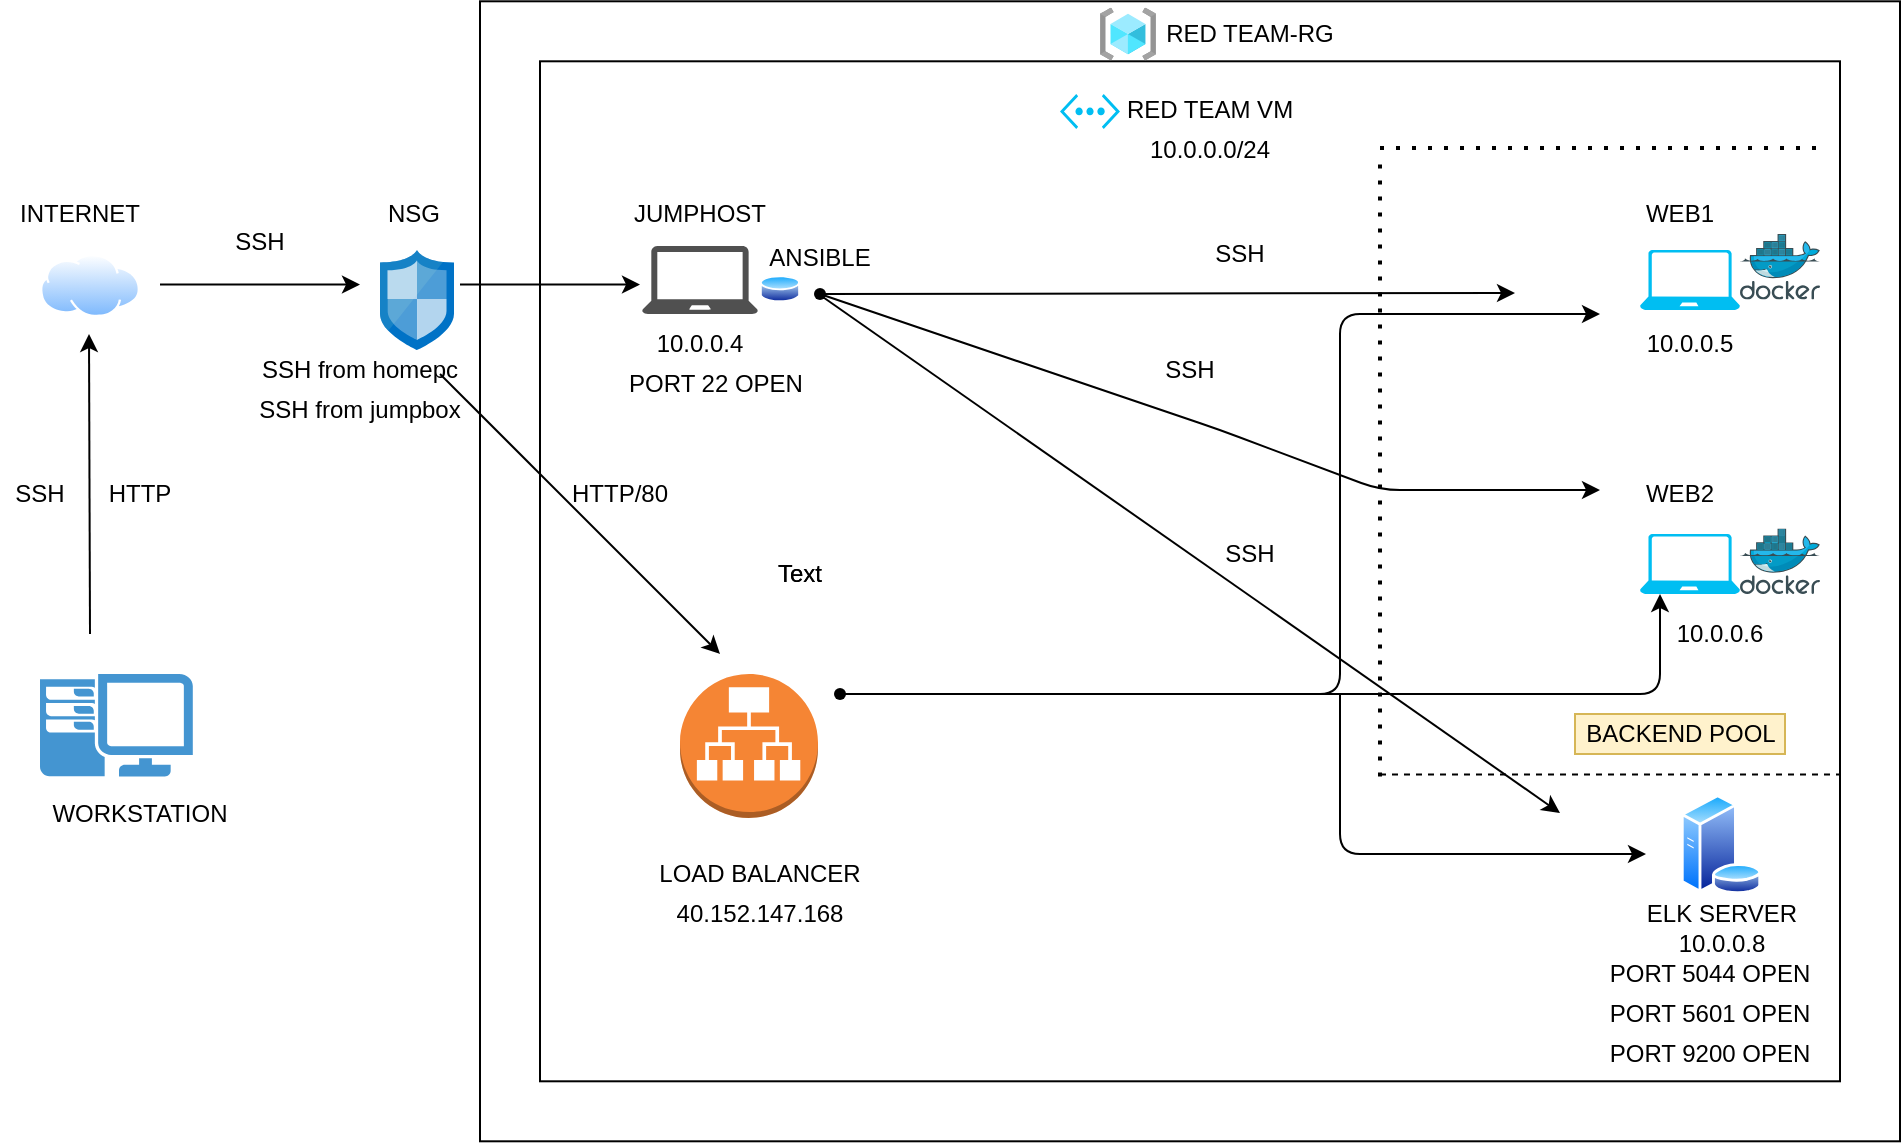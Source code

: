 <mxfile version="15.3.2" type="device"><diagram id="KJXPTwqTnuTjFArGJtvq" name="Page-1"><mxGraphModel dx="1038" dy="536" grid="1" gridSize="10" guides="1" tooltips="1" connect="1" arrows="1" fold="1" page="1" pageScale="1" pageWidth="1100" pageHeight="1700" math="0" shadow="0"><root><mxCell id="0"/><mxCell id="1" parent="0"/><mxCell id="HZllIOvwFARND137RKM7-1" value="" style="rounded=0;whiteSpace=wrap;html=1;" parent="1" vertex="1"><mxGeometry x="340" y="63.65" width="710" height="570" as="geometry"/></mxCell><mxCell id="HZllIOvwFARND137RKM7-2" value="" style="rounded=0;whiteSpace=wrap;html=1;" parent="1" vertex="1"><mxGeometry x="370" y="93.65" width="650" height="510" as="geometry"/></mxCell><mxCell id="HZllIOvwFARND137RKM7-4" value="RED TEAM-RG" style="text;html=1;strokeColor=none;fillColor=none;align=center;verticalAlign=middle;whiteSpace=wrap;rounded=0;" parent="1" vertex="1"><mxGeometry x="680" y="70" width="90" height="20" as="geometry"/></mxCell><mxCell id="HZllIOvwFARND137RKM7-5" value="" style="aspect=fixed;html=1;points=[];align=center;image;fontSize=12;image=img/lib/azure2/general/Resource_Groups.svg;" parent="1" vertex="1"><mxGeometry x="650" y="66.83" width="28" height="26.35" as="geometry"/></mxCell><mxCell id="HZllIOvwFARND137RKM7-6" value="" style="pointerEvents=1;shadow=0;dashed=0;html=1;strokeColor=none;fillColor=#4495D1;labelPosition=center;verticalLabelPosition=bottom;verticalAlign=top;align=center;outlineConnect=0;shape=mxgraph.veeam.2d.workstation;" parent="1" vertex="1"><mxGeometry x="120" y="400" width="76.4" height="51.2" as="geometry"/></mxCell><mxCell id="HZllIOvwFARND137RKM7-7" value="" style="aspect=fixed;perimeter=ellipsePerimeter;html=1;align=center;shadow=0;dashed=0;spacingTop=3;image;image=img/lib/active_directory/internet_cloud.svg;" parent="1" vertex="1"><mxGeometry x="120" y="190" width="50" height="31.5" as="geometry"/></mxCell><mxCell id="HZllIOvwFARND137RKM7-8" value="" style="sketch=0;aspect=fixed;html=1;points=[];align=center;image;fontSize=12;image=img/lib/mscae/Network_Security_Groups_Classic.svg;" parent="1" vertex="1"><mxGeometry x="290" y="188" width="37" height="50" as="geometry"/></mxCell><mxCell id="HZllIOvwFARND137RKM7-9" value="" style="sketch=0;pointerEvents=1;shadow=0;dashed=0;html=1;strokeColor=none;fillColor=#505050;labelPosition=center;verticalLabelPosition=bottom;verticalAlign=top;outlineConnect=0;align=center;shape=mxgraph.office.devices.laptop;" parent="1" vertex="1"><mxGeometry x="421" y="186" width="58" height="34" as="geometry"/></mxCell><mxCell id="HZllIOvwFARND137RKM7-10" value="" style="outlineConnect=0;dashed=0;verticalLabelPosition=bottom;verticalAlign=top;align=center;html=1;shape=mxgraph.aws3.application_load_balancer;fillColor=#F58534;gradientColor=none;" parent="1" vertex="1"><mxGeometry x="440" y="400" width="69" height="72" as="geometry"/></mxCell><mxCell id="HZllIOvwFARND137RKM7-11" value="" style="endArrow=classic;html=1;" parent="1" edge="1"><mxGeometry width="50" height="50" relative="1" as="geometry"><mxPoint x="180" y="205.25" as="sourcePoint"/><mxPoint x="280" y="205.25" as="targetPoint"/></mxGeometry></mxCell><mxCell id="HZllIOvwFARND137RKM7-12" value="" style="endArrow=classic;html=1;" parent="1" edge="1"><mxGeometry width="50" height="50" relative="1" as="geometry"><mxPoint x="145" y="380" as="sourcePoint"/><mxPoint x="144.5" y="230" as="targetPoint"/></mxGeometry></mxCell><mxCell id="HZllIOvwFARND137RKM7-13" value="" style="verticalLabelPosition=bottom;html=1;verticalAlign=top;align=center;strokeColor=none;fillColor=#00BEF2;shape=mxgraph.azure.virtual_network;pointerEvents=1;" parent="1" vertex="1"><mxGeometry x="630" y="110" width="30" height="17.5" as="geometry"/></mxCell><mxCell id="HZllIOvwFARND137RKM7-14" value="RED TEAM VM" style="text;html=1;strokeColor=none;fillColor=none;align=center;verticalAlign=middle;whiteSpace=wrap;rounded=0;" parent="1" vertex="1"><mxGeometry x="650" y="107.5" width="110" height="20" as="geometry"/></mxCell><mxCell id="HZllIOvwFARND137RKM7-17" value="" style="verticalLabelPosition=bottom;html=1;verticalAlign=top;align=center;strokeColor=none;fillColor=#00BEF2;shape=mxgraph.azure.laptop;pointerEvents=1;" parent="1" vertex="1"><mxGeometry x="920" y="188" width="50" height="30" as="geometry"/></mxCell><mxCell id="HZllIOvwFARND137RKM7-18" value="" style="verticalLabelPosition=bottom;html=1;verticalAlign=top;align=center;strokeColor=none;fillColor=#00BEF2;shape=mxgraph.azure.laptop;pointerEvents=1;" parent="1" vertex="1"><mxGeometry x="920" y="330" width="50" height="30" as="geometry"/></mxCell><mxCell id="HZllIOvwFARND137RKM7-20" value="" style="aspect=fixed;perimeter=ellipsePerimeter;html=1;align=center;shadow=0;dashed=0;spacingTop=3;image;image=img/lib/active_directory/database_server.svg;" parent="1" vertex="1"><mxGeometry x="940" y="460" width="41" height="50" as="geometry"/></mxCell><mxCell id="HZllIOvwFARND137RKM7-21" value="WORKSTATION" style="text;html=1;strokeColor=none;fillColor=none;align=center;verticalAlign=middle;whiteSpace=wrap;rounded=0;" parent="1" vertex="1"><mxGeometry x="150" y="460" width="40" height="20" as="geometry"/></mxCell><mxCell id="HZllIOvwFARND137RKM7-22" value="INTERNET" style="text;html=1;strokeColor=none;fillColor=none;align=center;verticalAlign=middle;whiteSpace=wrap;rounded=0;" parent="1" vertex="1"><mxGeometry x="120" y="160" width="40" height="20" as="geometry"/></mxCell><mxCell id="HZllIOvwFARND137RKM7-23" value="NSG" style="text;html=1;strokeColor=none;fillColor=none;align=center;verticalAlign=middle;whiteSpace=wrap;rounded=0;" parent="1" vertex="1"><mxGeometry x="287" y="160" width="40" height="20" as="geometry"/></mxCell><mxCell id="HZllIOvwFARND137RKM7-24" value="JUMPHOST" style="text;html=1;strokeColor=none;fillColor=none;align=center;verticalAlign=middle;whiteSpace=wrap;rounded=0;" parent="1" vertex="1"><mxGeometry x="430" y="160" width="40" height="20" as="geometry"/></mxCell><mxCell id="HZllIOvwFARND137RKM7-25" value="ANSIBLE" style="text;html=1;strokeColor=none;fillColor=none;align=center;verticalAlign=middle;whiteSpace=wrap;rounded=0;" parent="1" vertex="1"><mxGeometry x="490" y="181.5" width="40" height="20" as="geometry"/></mxCell><mxCell id="HZllIOvwFARND137RKM7-26" value="LOAD BALANCER" style="text;html=1;strokeColor=none;fillColor=none;align=center;verticalAlign=middle;whiteSpace=wrap;rounded=0;" parent="1" vertex="1"><mxGeometry x="420" y="490" width="120" height="20" as="geometry"/></mxCell><mxCell id="HZllIOvwFARND137RKM7-27" value="WEB1" style="text;html=1;strokeColor=none;fillColor=none;align=center;verticalAlign=middle;whiteSpace=wrap;rounded=0;" parent="1" vertex="1"><mxGeometry x="920" y="160" width="40" height="20" as="geometry"/></mxCell><mxCell id="HZllIOvwFARND137RKM7-28" value="WEB2" style="text;html=1;strokeColor=none;fillColor=none;align=center;verticalAlign=middle;whiteSpace=wrap;rounded=0;" parent="1" vertex="1"><mxGeometry x="920" y="300" width="40" height="20" as="geometry"/></mxCell><mxCell id="HZllIOvwFARND137RKM7-29" value="ELK SERVER" style="text;html=1;strokeColor=none;fillColor=none;align=center;verticalAlign=middle;whiteSpace=wrap;rounded=0;" parent="1" vertex="1"><mxGeometry x="915.5" y="510" width="90" height="20" as="geometry"/></mxCell><mxCell id="HZllIOvwFARND137RKM7-30" value="" style="endArrow=classic;html=1;" parent="1" edge="1"><mxGeometry width="50" height="50" relative="1" as="geometry"><mxPoint x="330" y="205.25" as="sourcePoint"/><mxPoint x="420" y="205.25" as="targetPoint"/></mxGeometry></mxCell><mxCell id="HZllIOvwFARND137RKM7-32" value="" style="sketch=0;aspect=fixed;html=1;points=[];align=center;image;fontSize=12;image=img/lib/mscae/Docker.svg;" parent="1" vertex="1"><mxGeometry x="970" y="180.0" width="40" height="32.8" as="geometry"/></mxCell><mxCell id="HZllIOvwFARND137RKM7-33" value="" style="sketch=0;aspect=fixed;html=1;points=[];align=center;image;fontSize=12;image=img/lib/mscae/Docker.svg;" parent="1" vertex="1"><mxGeometry x="970" y="327.2" width="40" height="32.8" as="geometry"/></mxCell><mxCell id="HZllIOvwFARND137RKM7-34" value="" style="endArrow=classic;html=1;" parent="1" edge="1"><mxGeometry width="50" height="50" relative="1" as="geometry"><mxPoint x="320" y="250" as="sourcePoint"/><mxPoint x="460" y="390" as="targetPoint"/></mxGeometry></mxCell><mxCell id="HZllIOvwFARND137RKM7-35" value="" style="shape=waypoint;sketch=0;fillStyle=solid;size=6;pointerEvents=1;points=[];fillColor=none;resizable=0;rotatable=0;perimeter=centerPerimeter;snapToPoint=1;" parent="1" vertex="1"><mxGeometry x="490" y="190" width="40" height="40" as="geometry"/></mxCell><mxCell id="HZllIOvwFARND137RKM7-36" value="" style="endArrow=classic;html=1;" parent="1" edge="1"><mxGeometry width="50" height="50" relative="1" as="geometry"><mxPoint x="510" y="210" as="sourcePoint"/><mxPoint x="857.5" y="209.5" as="targetPoint"/><Array as="points"/></mxGeometry></mxCell><mxCell id="HZllIOvwFARND137RKM7-37" value="" style="endArrow=classic;html=1;exitX=0.55;exitY=0.65;exitDx=0;exitDy=0;exitPerimeter=0;" parent="1" source="HZllIOvwFARND137RKM7-35" edge="1"><mxGeometry width="50" height="50" relative="1" as="geometry"><mxPoint x="590" y="218" as="sourcePoint"/><mxPoint x="900" y="308" as="targetPoint"/><Array as="points"><mxPoint x="710" y="278"/><mxPoint x="790" y="308"/></Array></mxGeometry></mxCell><mxCell id="HZllIOvwFARND137RKM7-38" value="" style="endArrow=classic;html=1;" parent="1" edge="1"><mxGeometry width="50" height="50" relative="1" as="geometry"><mxPoint x="510" y="210.5" as="sourcePoint"/><mxPoint x="880" y="469.5" as="targetPoint"/></mxGeometry></mxCell><mxCell id="HZllIOvwFARND137RKM7-40" value="" style="edgeStyle=elbowEdgeStyle;elbow=horizontal;endArrow=classic;html=1;startArrow=none;" parent="1" source="HZllIOvwFARND137RKM7-39" edge="1"><mxGeometry width="50" height="50" relative="1" as="geometry"><mxPoint x="520" y="410" as="sourcePoint"/><mxPoint x="900" y="220" as="targetPoint"/><Array as="points"><mxPoint x="770" y="300"/></Array></mxGeometry></mxCell><mxCell id="HZllIOvwFARND137RKM7-39" value="" style="shape=waypoint;sketch=0;fillStyle=solid;size=6;pointerEvents=1;points=[];fillColor=none;resizable=0;rotatable=0;perimeter=centerPerimeter;snapToPoint=1;" parent="1" vertex="1"><mxGeometry x="500" y="390" width="40" height="40" as="geometry"/></mxCell><mxCell id="HZllIOvwFARND137RKM7-41" value="" style="edgeStyle=elbowEdgeStyle;elbow=horizontal;endArrow=none;html=1;" parent="1" target="HZllIOvwFARND137RKM7-39" edge="1"><mxGeometry width="50" height="50" relative="1" as="geometry"><mxPoint x="520" y="410" as="sourcePoint"/><mxPoint x="900" y="220" as="targetPoint"/><Array as="points"/></mxGeometry></mxCell><mxCell id="HZllIOvwFARND137RKM7-42" value="" style="edgeStyle=segmentEdgeStyle;endArrow=classic;html=1;" parent="1" edge="1"><mxGeometry width="50" height="50" relative="1" as="geometry"><mxPoint x="760" y="410" as="sourcePoint"/><mxPoint x="930" y="360" as="targetPoint"/><Array as="points"><mxPoint x="930" y="410"/></Array></mxGeometry></mxCell><mxCell id="HZllIOvwFARND137RKM7-43" value="" style="edgeStyle=segmentEdgeStyle;endArrow=classic;html=1;" parent="1" edge="1"><mxGeometry width="50" height="50" relative="1" as="geometry"><mxPoint x="770" y="409.65" as="sourcePoint"/><mxPoint x="923" y="490" as="targetPoint"/><Array as="points"><mxPoint x="770" y="489.65"/></Array></mxGeometry></mxCell><mxCell id="HZllIOvwFARND137RKM7-44" value="SSH" style="text;html=1;strokeColor=none;fillColor=none;align=center;verticalAlign=middle;whiteSpace=wrap;rounded=0;" parent="1" vertex="1"><mxGeometry x="100" y="300" width="40" height="20" as="geometry"/></mxCell><mxCell id="HZllIOvwFARND137RKM7-45" value="HTTP" style="text;html=1;strokeColor=none;fillColor=none;align=center;verticalAlign=middle;whiteSpace=wrap;rounded=0;" parent="1" vertex="1"><mxGeometry x="150" y="300" width="40" height="20" as="geometry"/></mxCell><mxCell id="HZllIOvwFARND137RKM7-46" value="SSH" style="text;html=1;strokeColor=none;fillColor=none;align=center;verticalAlign=middle;whiteSpace=wrap;rounded=0;" parent="1" vertex="1"><mxGeometry x="210" y="173.9" width="40" height="20" as="geometry"/></mxCell><mxCell id="HZllIOvwFARND137RKM7-47" value="10.0.0.4" style="text;html=1;strokeColor=none;fillColor=none;align=center;verticalAlign=middle;whiteSpace=wrap;rounded=0;" parent="1" vertex="1"><mxGeometry x="430" y="225" width="40" height="20" as="geometry"/></mxCell><mxCell id="HZllIOvwFARND137RKM7-48" value="10.0.0.0/24" style="text;html=1;strokeColor=none;fillColor=none;align=center;verticalAlign=middle;whiteSpace=wrap;rounded=0;" parent="1" vertex="1"><mxGeometry x="685" y="127.5" width="40" height="20" as="geometry"/></mxCell><mxCell id="HZllIOvwFARND137RKM7-49" value="PORT 22 OPEN" style="text;html=1;strokeColor=none;fillColor=none;align=center;verticalAlign=middle;whiteSpace=wrap;rounded=0;" parent="1" vertex="1"><mxGeometry x="407" y="245" width="102" height="20" as="geometry"/></mxCell><mxCell id="HZllIOvwFARND137RKM7-50" value="HTTP/80" style="text;html=1;strokeColor=none;fillColor=none;align=center;verticalAlign=middle;whiteSpace=wrap;rounded=0;" parent="1" vertex="1"><mxGeometry x="390" y="300" width="40" height="20" as="geometry"/></mxCell><mxCell id="HZllIOvwFARND137RKM7-51" value="40.152.147.168" style="text;html=1;strokeColor=none;fillColor=none;align=center;verticalAlign=middle;whiteSpace=wrap;rounded=0;" parent="1" vertex="1"><mxGeometry x="460" y="510" width="40" height="20" as="geometry"/></mxCell><mxCell id="HZllIOvwFARND137RKM7-52" value="SSH" style="text;html=1;strokeColor=none;fillColor=none;align=center;verticalAlign=middle;whiteSpace=wrap;rounded=0;" parent="1" vertex="1"><mxGeometry x="700" y="180" width="40" height="20" as="geometry"/></mxCell><mxCell id="HZllIOvwFARND137RKM7-53" value="SSH" style="text;html=1;strokeColor=none;fillColor=none;align=center;verticalAlign=middle;whiteSpace=wrap;rounded=0;" parent="1" vertex="1"><mxGeometry x="675" y="238" width="40" height="20" as="geometry"/></mxCell><mxCell id="HZllIOvwFARND137RKM7-54" value="SSH" style="text;html=1;strokeColor=none;fillColor=none;align=center;verticalAlign=middle;whiteSpace=wrap;rounded=0;" parent="1" vertex="1"><mxGeometry x="705" y="330" width="40" height="20" as="geometry"/></mxCell><mxCell id="HZllIOvwFARND137RKM7-55" value="10.0.0.5" style="text;html=1;strokeColor=none;fillColor=none;align=center;verticalAlign=middle;whiteSpace=wrap;rounded=0;" parent="1" vertex="1"><mxGeometry x="925" y="225" width="40" height="20" as="geometry"/></mxCell><mxCell id="HZllIOvwFARND137RKM7-56" value="10.0.0.6" style="text;html=1;strokeColor=none;fillColor=none;align=center;verticalAlign=middle;whiteSpace=wrap;rounded=0;" parent="1" vertex="1"><mxGeometry x="940" y="370" width="40" height="20" as="geometry"/></mxCell><mxCell id="HZllIOvwFARND137RKM7-58" value="10.0.0.8" style="text;html=1;strokeColor=none;fillColor=none;align=center;verticalAlign=middle;whiteSpace=wrap;rounded=0;" parent="1" vertex="1"><mxGeometry x="941" y="530" width="40" height="10" as="geometry"/></mxCell><mxCell id="HZllIOvwFARND137RKM7-59" value="PORT 5601 OPEN" style="text;html=1;strokeColor=none;fillColor=none;align=center;verticalAlign=middle;whiteSpace=wrap;rounded=0;" parent="1" vertex="1"><mxGeometry x="900" y="560" width="110" height="20" as="geometry"/></mxCell><mxCell id="HZllIOvwFARND137RKM7-60" value="SSH from homepc" style="text;html=1;strokeColor=none;fillColor=none;align=center;verticalAlign=middle;whiteSpace=wrap;rounded=0;" parent="1" vertex="1"><mxGeometry x="220" y="238" width="120" height="20" as="geometry"/></mxCell><mxCell id="HZllIOvwFARND137RKM7-61" value="SSH from jumpbox" style="text;html=1;strokeColor=none;fillColor=none;align=center;verticalAlign=middle;whiteSpace=wrap;rounded=0;" parent="1" vertex="1"><mxGeometry x="205" y="258" width="150" height="20" as="geometry"/></mxCell><mxCell id="HZllIOvwFARND137RKM7-63" value="" style="endArrow=none;dashed=1;html=1;dashPattern=1 3;strokeWidth=2;" parent="1" edge="1"><mxGeometry width="50" height="50" relative="1" as="geometry"><mxPoint x="790" y="137" as="sourcePoint"/><mxPoint x="1010" y="137" as="targetPoint"/></mxGeometry></mxCell><mxCell id="HZllIOvwFARND137RKM7-64" value="" style="endArrow=none;dashed=1;html=1;dashPattern=1 3;strokeWidth=2;" parent="1" edge="1"><mxGeometry width="50" height="50" relative="1" as="geometry"><mxPoint x="790" y="451.2" as="sourcePoint"/><mxPoint x="790" y="141.2" as="targetPoint"/></mxGeometry></mxCell><mxCell id="HZllIOvwFARND137RKM7-66" value="" style="endArrow=none;dashed=1;html=1;" parent="1" edge="1"><mxGeometry width="50" height="50" relative="1" as="geometry"><mxPoint x="790" y="450.2" as="sourcePoint"/><mxPoint x="1020" y="450.2" as="targetPoint"/></mxGeometry></mxCell><mxCell id="HZllIOvwFARND137RKM7-68" value="BACKEND POOL" style="text;html=1;strokeColor=#d6b656;fillColor=#fff2cc;align=center;verticalAlign=middle;whiteSpace=wrap;rounded=0;" parent="1" vertex="1"><mxGeometry x="887.5" y="420" width="105" height="20" as="geometry"/></mxCell><mxCell id="tp7cMITSTKjgjCqRHFON-4" value="" style="aspect=fixed;perimeter=ellipsePerimeter;html=1;align=center;shadow=0;dashed=0;spacingTop=3;image;image=img/lib/active_directory/database.svg;" vertex="1" parent="1"><mxGeometry x="480" y="200.0" width="20" height="14.8" as="geometry"/></mxCell><mxCell id="tp7cMITSTKjgjCqRHFON-7" value="Text" style="text;html=1;strokeColor=none;fillColor=none;align=center;verticalAlign=middle;whiteSpace=wrap;rounded=0;" vertex="1" parent="1"><mxGeometry x="480" y="340" width="40" height="20" as="geometry"/></mxCell><mxCell id="tp7cMITSTKjgjCqRHFON-8" value="PORT 9200 OPEN" style="text;html=1;strokeColor=none;fillColor=none;align=center;verticalAlign=middle;whiteSpace=wrap;rounded=0;" vertex="1" parent="1"><mxGeometry x="895" y="580" width="120" height="20" as="geometry"/></mxCell><mxCell id="tp7cMITSTKjgjCqRHFON-12" value="Text" style="text;html=1;strokeColor=none;fillColor=none;align=center;verticalAlign=middle;whiteSpace=wrap;rounded=0;" vertex="1" parent="1"><mxGeometry x="480" y="340" width="40" height="20" as="geometry"/></mxCell><mxCell id="tp7cMITSTKjgjCqRHFON-13" value="PORT 5044 OPEN" style="text;html=1;strokeColor=none;fillColor=none;align=center;verticalAlign=middle;whiteSpace=wrap;rounded=0;" vertex="1" parent="1"><mxGeometry x="900" y="540" width="110" height="20" as="geometry"/></mxCell></root></mxGraphModel></diagram></mxfile>